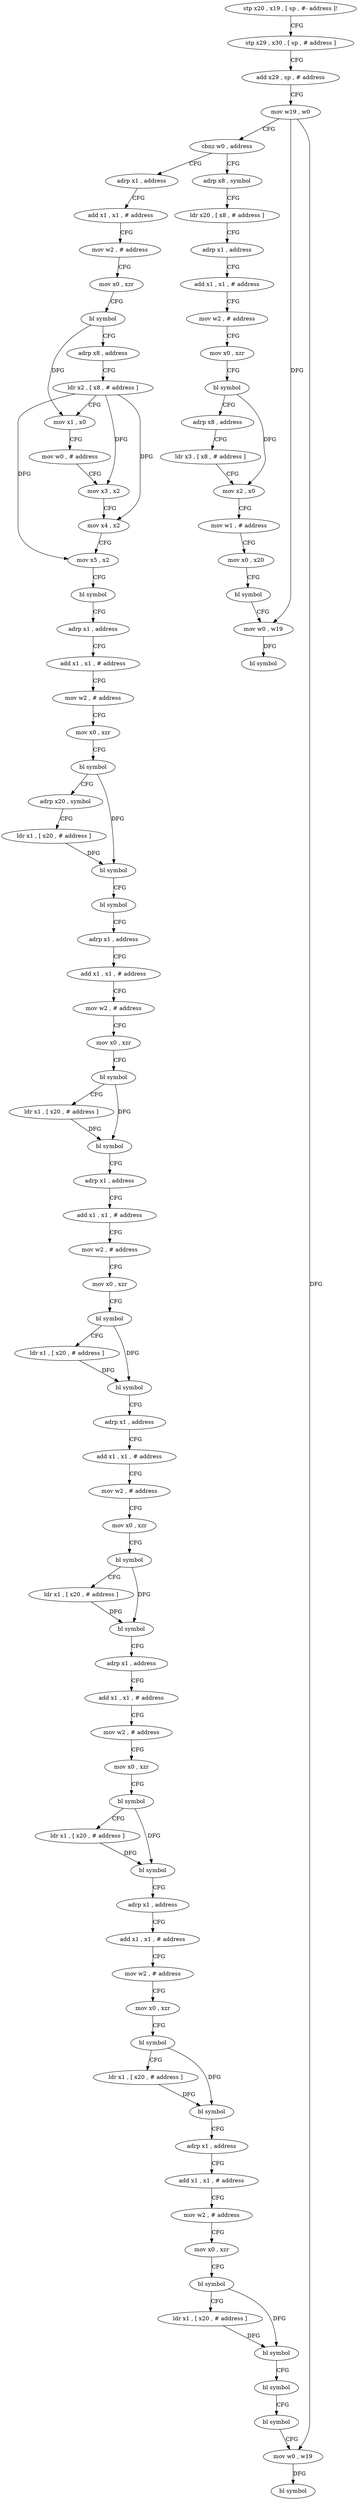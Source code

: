 digraph "func" {
"4205804" [label = "stp x20 , x19 , [ sp , #- address ]!" ]
"4205808" [label = "stp x29 , x30 , [ sp , # address ]" ]
"4205812" [label = "add x29 , sp , # address" ]
"4205816" [label = "mov w19 , w0" ]
"4205820" [label = "cbnz w0 , address" ]
"4206096" [label = "adrp x8 , symbol" ]
"4205824" [label = "adrp x1 , address" ]
"4206100" [label = "ldr x20 , [ x8 , # address ]" ]
"4206104" [label = "adrp x1 , address" ]
"4206108" [label = "add x1 , x1 , # address" ]
"4206112" [label = "mov w2 , # address" ]
"4206116" [label = "mov x0 , xzr" ]
"4206120" [label = "bl symbol" ]
"4206124" [label = "adrp x8 , address" ]
"4206128" [label = "ldr x3 , [ x8 , # address ]" ]
"4206132" [label = "mov x2 , x0" ]
"4206136" [label = "mov w1 , # address" ]
"4206140" [label = "mov x0 , x20" ]
"4206144" [label = "bl symbol" ]
"4206148" [label = "mov w0 , w19" ]
"4206152" [label = "bl symbol" ]
"4205828" [label = "add x1 , x1 , # address" ]
"4205832" [label = "mov w2 , # address" ]
"4205836" [label = "mov x0 , xzr" ]
"4205840" [label = "bl symbol" ]
"4205844" [label = "adrp x8 , address" ]
"4205848" [label = "ldr x2 , [ x8 , # address ]" ]
"4205852" [label = "mov x1 , x0" ]
"4205856" [label = "mov w0 , # address" ]
"4205860" [label = "mov x3 , x2" ]
"4205864" [label = "mov x4 , x2" ]
"4205868" [label = "mov x5 , x2" ]
"4205872" [label = "bl symbol" ]
"4205876" [label = "adrp x1 , address" ]
"4205880" [label = "add x1 , x1 , # address" ]
"4205884" [label = "mov w2 , # address" ]
"4205888" [label = "mov x0 , xzr" ]
"4205892" [label = "bl symbol" ]
"4205896" [label = "adrp x20 , symbol" ]
"4205900" [label = "ldr x1 , [ x20 , # address ]" ]
"4205904" [label = "bl symbol" ]
"4205908" [label = "bl symbol" ]
"4205912" [label = "adrp x1 , address" ]
"4205916" [label = "add x1 , x1 , # address" ]
"4205920" [label = "mov w2 , # address" ]
"4205924" [label = "mov x0 , xzr" ]
"4205928" [label = "bl symbol" ]
"4205932" [label = "ldr x1 , [ x20 , # address ]" ]
"4205936" [label = "bl symbol" ]
"4205940" [label = "adrp x1 , address" ]
"4205944" [label = "add x1 , x1 , # address" ]
"4205948" [label = "mov w2 , # address" ]
"4205952" [label = "mov x0 , xzr" ]
"4205956" [label = "bl symbol" ]
"4205960" [label = "ldr x1 , [ x20 , # address ]" ]
"4205964" [label = "bl symbol" ]
"4205968" [label = "adrp x1 , address" ]
"4205972" [label = "add x1 , x1 , # address" ]
"4205976" [label = "mov w2 , # address" ]
"4205980" [label = "mov x0 , xzr" ]
"4205984" [label = "bl symbol" ]
"4205988" [label = "ldr x1 , [ x20 , # address ]" ]
"4205992" [label = "bl symbol" ]
"4205996" [label = "adrp x1 , address" ]
"4206000" [label = "add x1 , x1 , # address" ]
"4206004" [label = "mov w2 , # address" ]
"4206008" [label = "mov x0 , xzr" ]
"4206012" [label = "bl symbol" ]
"4206016" [label = "ldr x1 , [ x20 , # address ]" ]
"4206020" [label = "bl symbol" ]
"4206024" [label = "adrp x1 , address" ]
"4206028" [label = "add x1 , x1 , # address" ]
"4206032" [label = "mov w2 , # address" ]
"4206036" [label = "mov x0 , xzr" ]
"4206040" [label = "bl symbol" ]
"4206044" [label = "ldr x1 , [ x20 , # address ]" ]
"4206048" [label = "bl symbol" ]
"4206052" [label = "adrp x1 , address" ]
"4206056" [label = "add x1 , x1 , # address" ]
"4206060" [label = "mov w2 , # address" ]
"4206064" [label = "mov x0 , xzr" ]
"4206068" [label = "bl symbol" ]
"4206072" [label = "ldr x1 , [ x20 , # address ]" ]
"4206076" [label = "bl symbol" ]
"4206080" [label = "bl symbol" ]
"4206084" [label = "bl symbol" ]
"4206088" [label = "mov w0 , w19" ]
"4206092" [label = "bl symbol" ]
"4205804" -> "4205808" [ label = "CFG" ]
"4205808" -> "4205812" [ label = "CFG" ]
"4205812" -> "4205816" [ label = "CFG" ]
"4205816" -> "4205820" [ label = "CFG" ]
"4205816" -> "4206148" [ label = "DFG" ]
"4205816" -> "4206088" [ label = "DFG" ]
"4205820" -> "4206096" [ label = "CFG" ]
"4205820" -> "4205824" [ label = "CFG" ]
"4206096" -> "4206100" [ label = "CFG" ]
"4205824" -> "4205828" [ label = "CFG" ]
"4206100" -> "4206104" [ label = "CFG" ]
"4206104" -> "4206108" [ label = "CFG" ]
"4206108" -> "4206112" [ label = "CFG" ]
"4206112" -> "4206116" [ label = "CFG" ]
"4206116" -> "4206120" [ label = "CFG" ]
"4206120" -> "4206124" [ label = "CFG" ]
"4206120" -> "4206132" [ label = "DFG" ]
"4206124" -> "4206128" [ label = "CFG" ]
"4206128" -> "4206132" [ label = "CFG" ]
"4206132" -> "4206136" [ label = "CFG" ]
"4206136" -> "4206140" [ label = "CFG" ]
"4206140" -> "4206144" [ label = "CFG" ]
"4206144" -> "4206148" [ label = "CFG" ]
"4206148" -> "4206152" [ label = "DFG" ]
"4205828" -> "4205832" [ label = "CFG" ]
"4205832" -> "4205836" [ label = "CFG" ]
"4205836" -> "4205840" [ label = "CFG" ]
"4205840" -> "4205844" [ label = "CFG" ]
"4205840" -> "4205852" [ label = "DFG" ]
"4205844" -> "4205848" [ label = "CFG" ]
"4205848" -> "4205852" [ label = "CFG" ]
"4205848" -> "4205860" [ label = "DFG" ]
"4205848" -> "4205864" [ label = "DFG" ]
"4205848" -> "4205868" [ label = "DFG" ]
"4205852" -> "4205856" [ label = "CFG" ]
"4205856" -> "4205860" [ label = "CFG" ]
"4205860" -> "4205864" [ label = "CFG" ]
"4205864" -> "4205868" [ label = "CFG" ]
"4205868" -> "4205872" [ label = "CFG" ]
"4205872" -> "4205876" [ label = "CFG" ]
"4205876" -> "4205880" [ label = "CFG" ]
"4205880" -> "4205884" [ label = "CFG" ]
"4205884" -> "4205888" [ label = "CFG" ]
"4205888" -> "4205892" [ label = "CFG" ]
"4205892" -> "4205896" [ label = "CFG" ]
"4205892" -> "4205904" [ label = "DFG" ]
"4205896" -> "4205900" [ label = "CFG" ]
"4205900" -> "4205904" [ label = "DFG" ]
"4205904" -> "4205908" [ label = "CFG" ]
"4205908" -> "4205912" [ label = "CFG" ]
"4205912" -> "4205916" [ label = "CFG" ]
"4205916" -> "4205920" [ label = "CFG" ]
"4205920" -> "4205924" [ label = "CFG" ]
"4205924" -> "4205928" [ label = "CFG" ]
"4205928" -> "4205932" [ label = "CFG" ]
"4205928" -> "4205936" [ label = "DFG" ]
"4205932" -> "4205936" [ label = "DFG" ]
"4205936" -> "4205940" [ label = "CFG" ]
"4205940" -> "4205944" [ label = "CFG" ]
"4205944" -> "4205948" [ label = "CFG" ]
"4205948" -> "4205952" [ label = "CFG" ]
"4205952" -> "4205956" [ label = "CFG" ]
"4205956" -> "4205960" [ label = "CFG" ]
"4205956" -> "4205964" [ label = "DFG" ]
"4205960" -> "4205964" [ label = "DFG" ]
"4205964" -> "4205968" [ label = "CFG" ]
"4205968" -> "4205972" [ label = "CFG" ]
"4205972" -> "4205976" [ label = "CFG" ]
"4205976" -> "4205980" [ label = "CFG" ]
"4205980" -> "4205984" [ label = "CFG" ]
"4205984" -> "4205988" [ label = "CFG" ]
"4205984" -> "4205992" [ label = "DFG" ]
"4205988" -> "4205992" [ label = "DFG" ]
"4205992" -> "4205996" [ label = "CFG" ]
"4205996" -> "4206000" [ label = "CFG" ]
"4206000" -> "4206004" [ label = "CFG" ]
"4206004" -> "4206008" [ label = "CFG" ]
"4206008" -> "4206012" [ label = "CFG" ]
"4206012" -> "4206016" [ label = "CFG" ]
"4206012" -> "4206020" [ label = "DFG" ]
"4206016" -> "4206020" [ label = "DFG" ]
"4206020" -> "4206024" [ label = "CFG" ]
"4206024" -> "4206028" [ label = "CFG" ]
"4206028" -> "4206032" [ label = "CFG" ]
"4206032" -> "4206036" [ label = "CFG" ]
"4206036" -> "4206040" [ label = "CFG" ]
"4206040" -> "4206044" [ label = "CFG" ]
"4206040" -> "4206048" [ label = "DFG" ]
"4206044" -> "4206048" [ label = "DFG" ]
"4206048" -> "4206052" [ label = "CFG" ]
"4206052" -> "4206056" [ label = "CFG" ]
"4206056" -> "4206060" [ label = "CFG" ]
"4206060" -> "4206064" [ label = "CFG" ]
"4206064" -> "4206068" [ label = "CFG" ]
"4206068" -> "4206072" [ label = "CFG" ]
"4206068" -> "4206076" [ label = "DFG" ]
"4206072" -> "4206076" [ label = "DFG" ]
"4206076" -> "4206080" [ label = "CFG" ]
"4206080" -> "4206084" [ label = "CFG" ]
"4206084" -> "4206088" [ label = "CFG" ]
"4206088" -> "4206092" [ label = "DFG" ]
}
